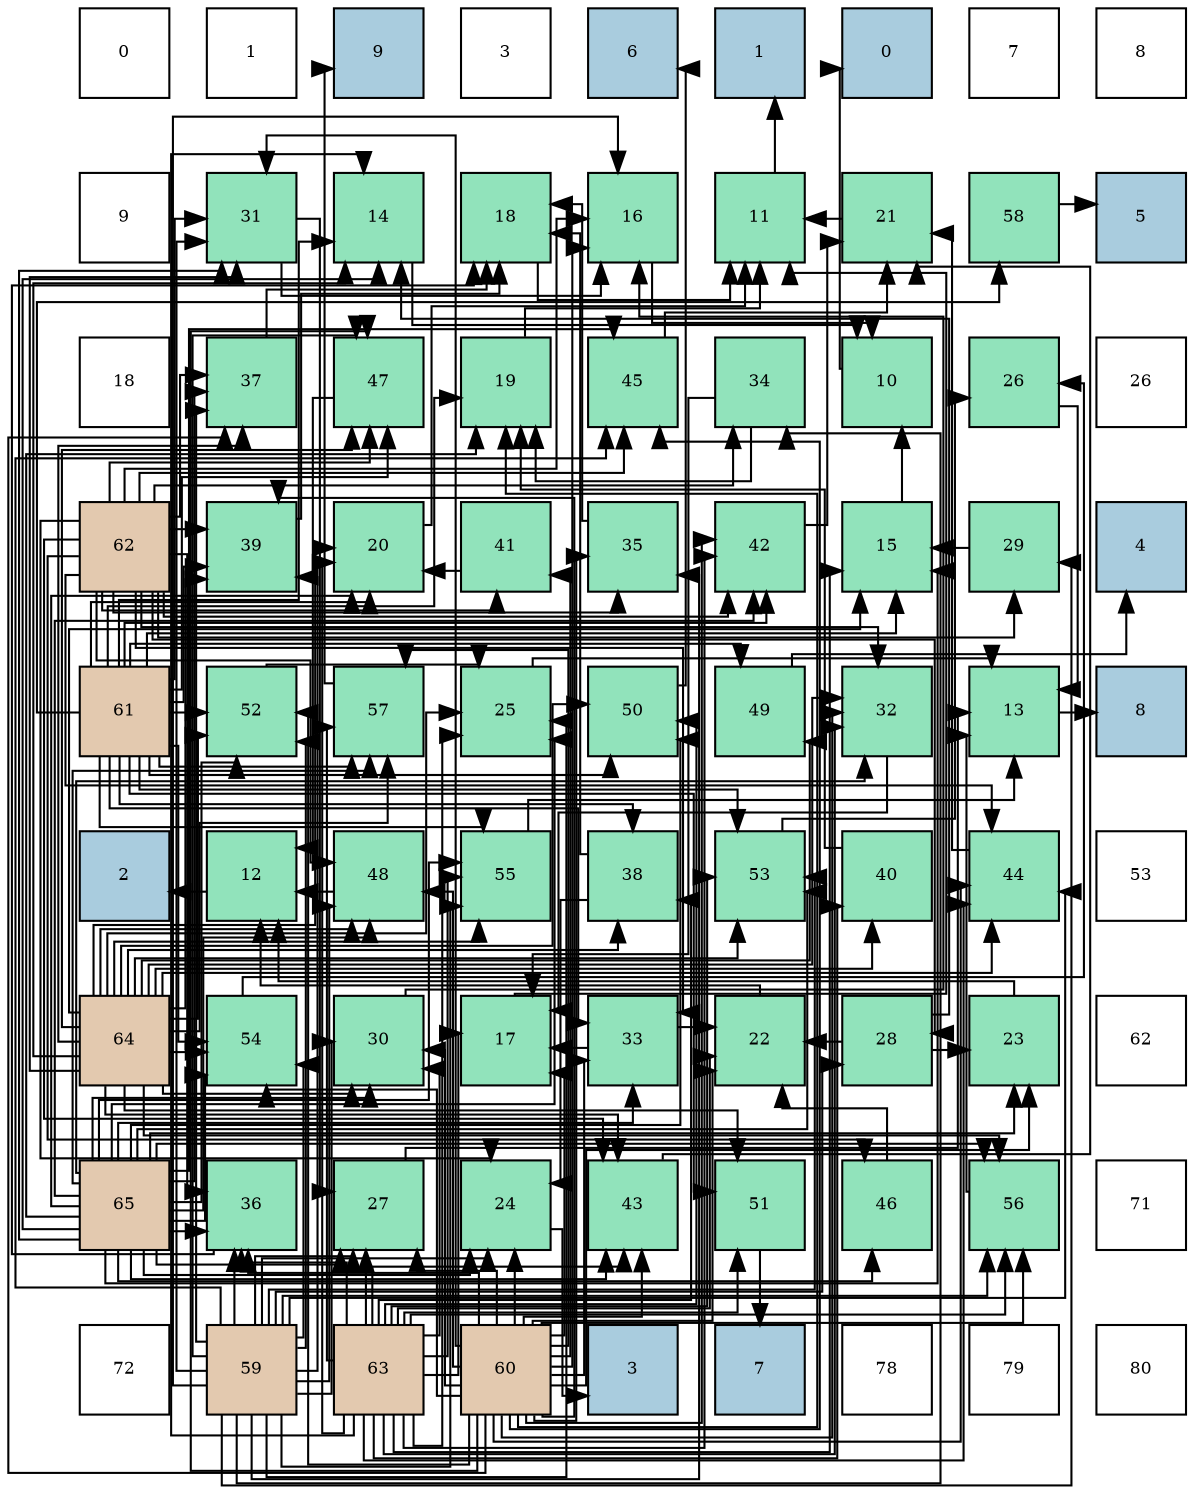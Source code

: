 digraph layout{
 rankdir=TB;
 splines=ortho;
 node [style=filled shape=square fixedsize=true width=0.6];
0[label="0", fontsize=8, fillcolor="#ffffff"];
1[label="1", fontsize=8, fillcolor="#ffffff"];
2[label="9", fontsize=8, fillcolor="#a9ccde"];
3[label="3", fontsize=8, fillcolor="#ffffff"];
4[label="6", fontsize=8, fillcolor="#a9ccde"];
5[label="1", fontsize=8, fillcolor="#a9ccde"];
6[label="0", fontsize=8, fillcolor="#a9ccde"];
7[label="7", fontsize=8, fillcolor="#ffffff"];
8[label="8", fontsize=8, fillcolor="#ffffff"];
9[label="9", fontsize=8, fillcolor="#ffffff"];
10[label="31", fontsize=8, fillcolor="#91e3bb"];
11[label="14", fontsize=8, fillcolor="#91e3bb"];
12[label="18", fontsize=8, fillcolor="#91e3bb"];
13[label="16", fontsize=8, fillcolor="#91e3bb"];
14[label="11", fontsize=8, fillcolor="#91e3bb"];
15[label="21", fontsize=8, fillcolor="#91e3bb"];
16[label="58", fontsize=8, fillcolor="#91e3bb"];
17[label="5", fontsize=8, fillcolor="#a9ccde"];
18[label="18", fontsize=8, fillcolor="#ffffff"];
19[label="37", fontsize=8, fillcolor="#91e3bb"];
20[label="47", fontsize=8, fillcolor="#91e3bb"];
21[label="19", fontsize=8, fillcolor="#91e3bb"];
22[label="45", fontsize=8, fillcolor="#91e3bb"];
23[label="34", fontsize=8, fillcolor="#91e3bb"];
24[label="10", fontsize=8, fillcolor="#91e3bb"];
25[label="26", fontsize=8, fillcolor="#91e3bb"];
26[label="26", fontsize=8, fillcolor="#ffffff"];
27[label="62", fontsize=8, fillcolor="#e3c9af"];
28[label="39", fontsize=8, fillcolor="#91e3bb"];
29[label="20", fontsize=8, fillcolor="#91e3bb"];
30[label="41", fontsize=8, fillcolor="#91e3bb"];
31[label="35", fontsize=8, fillcolor="#91e3bb"];
32[label="42", fontsize=8, fillcolor="#91e3bb"];
33[label="15", fontsize=8, fillcolor="#91e3bb"];
34[label="29", fontsize=8, fillcolor="#91e3bb"];
35[label="4", fontsize=8, fillcolor="#a9ccde"];
36[label="61", fontsize=8, fillcolor="#e3c9af"];
37[label="52", fontsize=8, fillcolor="#91e3bb"];
38[label="57", fontsize=8, fillcolor="#91e3bb"];
39[label="25", fontsize=8, fillcolor="#91e3bb"];
40[label="50", fontsize=8, fillcolor="#91e3bb"];
41[label="49", fontsize=8, fillcolor="#91e3bb"];
42[label="32", fontsize=8, fillcolor="#91e3bb"];
43[label="13", fontsize=8, fillcolor="#91e3bb"];
44[label="8", fontsize=8, fillcolor="#a9ccde"];
45[label="2", fontsize=8, fillcolor="#a9ccde"];
46[label="12", fontsize=8, fillcolor="#91e3bb"];
47[label="48", fontsize=8, fillcolor="#91e3bb"];
48[label="55", fontsize=8, fillcolor="#91e3bb"];
49[label="38", fontsize=8, fillcolor="#91e3bb"];
50[label="53", fontsize=8, fillcolor="#91e3bb"];
51[label="40", fontsize=8, fillcolor="#91e3bb"];
52[label="44", fontsize=8, fillcolor="#91e3bb"];
53[label="53", fontsize=8, fillcolor="#ffffff"];
54[label="64", fontsize=8, fillcolor="#e3c9af"];
55[label="54", fontsize=8, fillcolor="#91e3bb"];
56[label="30", fontsize=8, fillcolor="#91e3bb"];
57[label="17", fontsize=8, fillcolor="#91e3bb"];
58[label="33", fontsize=8, fillcolor="#91e3bb"];
59[label="22", fontsize=8, fillcolor="#91e3bb"];
60[label="28", fontsize=8, fillcolor="#91e3bb"];
61[label="23", fontsize=8, fillcolor="#91e3bb"];
62[label="62", fontsize=8, fillcolor="#ffffff"];
63[label="65", fontsize=8, fillcolor="#e3c9af"];
64[label="36", fontsize=8, fillcolor="#91e3bb"];
65[label="27", fontsize=8, fillcolor="#91e3bb"];
66[label="24", fontsize=8, fillcolor="#91e3bb"];
67[label="43", fontsize=8, fillcolor="#91e3bb"];
68[label="51", fontsize=8, fillcolor="#91e3bb"];
69[label="46", fontsize=8, fillcolor="#91e3bb"];
70[label="56", fontsize=8, fillcolor="#91e3bb"];
71[label="71", fontsize=8, fillcolor="#ffffff"];
72[label="72", fontsize=8, fillcolor="#ffffff"];
73[label="59", fontsize=8, fillcolor="#e3c9af"];
74[label="63", fontsize=8, fillcolor="#e3c9af"];
75[label="60", fontsize=8, fillcolor="#e3c9af"];
76[label="3", fontsize=8, fillcolor="#a9ccde"];
77[label="7", fontsize=8, fillcolor="#a9ccde"];
78[label="78", fontsize=8, fillcolor="#ffffff"];
79[label="79", fontsize=8, fillcolor="#ffffff"];
80[label="80", fontsize=8, fillcolor="#ffffff"];
edge [constraint=false, style=vis];24 -> 6;
14 -> 5;
46 -> 45;
43 -> 44;
11 -> 24;
33 -> 24;
13 -> 24;
57 -> 14;
12 -> 14;
21 -> 14;
29 -> 14;
15 -> 14;
59 -> 46;
61 -> 46;
66 -> 76;
39 -> 43;
25 -> 43;
65 -> 43;
60 -> 11;
60 -> 59;
60 -> 61;
34 -> 33;
56 -> 13;
10 -> 13;
10 -> 65;
42 -> 57;
58 -> 57;
58 -> 59;
23 -> 57;
23 -> 21;
31 -> 12;
64 -> 12;
19 -> 12;
49 -> 12;
49 -> 66;
28 -> 12;
51 -> 21;
30 -> 29;
32 -> 15;
67 -> 15;
52 -> 15;
22 -> 15;
69 -> 59;
20 -> 46;
47 -> 46;
41 -> 35;
40 -> 4;
68 -> 77;
37 -> 39;
50 -> 25;
55 -> 25;
48 -> 43;
70 -> 43;
38 -> 2;
16 -> 17;
73 -> 13;
73 -> 66;
73 -> 39;
73 -> 65;
73 -> 60;
73 -> 34;
73 -> 56;
73 -> 10;
73 -> 23;
73 -> 31;
73 -> 64;
73 -> 19;
73 -> 28;
73 -> 52;
73 -> 22;
73 -> 20;
73 -> 47;
73 -> 37;
73 -> 50;
73 -> 55;
73 -> 48;
73 -> 70;
75 -> 13;
75 -> 57;
75 -> 21;
75 -> 59;
75 -> 61;
75 -> 66;
75 -> 65;
75 -> 56;
75 -> 10;
75 -> 42;
75 -> 58;
75 -> 31;
75 -> 64;
75 -> 19;
75 -> 28;
75 -> 30;
75 -> 32;
75 -> 67;
75 -> 52;
75 -> 22;
75 -> 20;
75 -> 47;
75 -> 37;
75 -> 55;
75 -> 70;
75 -> 38;
36 -> 11;
36 -> 33;
36 -> 21;
36 -> 29;
36 -> 10;
36 -> 58;
36 -> 49;
36 -> 28;
36 -> 32;
36 -> 20;
36 -> 41;
36 -> 40;
36 -> 68;
36 -> 37;
36 -> 50;
36 -> 55;
36 -> 48;
36 -> 38;
36 -> 16;
27 -> 13;
27 -> 66;
27 -> 60;
27 -> 34;
27 -> 42;
27 -> 58;
27 -> 23;
27 -> 31;
27 -> 64;
27 -> 19;
27 -> 28;
27 -> 30;
27 -> 32;
27 -> 67;
27 -> 52;
27 -> 22;
27 -> 69;
27 -> 20;
27 -> 47;
74 -> 11;
74 -> 33;
74 -> 57;
74 -> 29;
74 -> 59;
74 -> 39;
74 -> 65;
74 -> 56;
74 -> 42;
74 -> 64;
74 -> 49;
74 -> 51;
74 -> 32;
74 -> 67;
74 -> 52;
74 -> 40;
74 -> 68;
74 -> 50;
74 -> 48;
74 -> 70;
74 -> 38;
54 -> 11;
54 -> 33;
54 -> 29;
54 -> 39;
54 -> 56;
54 -> 10;
54 -> 42;
54 -> 19;
54 -> 49;
54 -> 28;
54 -> 51;
54 -> 67;
54 -> 52;
54 -> 20;
54 -> 47;
54 -> 41;
54 -> 40;
54 -> 68;
54 -> 37;
54 -> 50;
54 -> 55;
54 -> 48;
54 -> 70;
54 -> 38;
63 -> 11;
63 -> 33;
63 -> 21;
63 -> 29;
63 -> 61;
63 -> 66;
63 -> 39;
63 -> 65;
63 -> 56;
63 -> 10;
63 -> 42;
63 -> 58;
63 -> 64;
63 -> 19;
63 -> 32;
63 -> 67;
63 -> 22;
63 -> 69;
63 -> 47;
63 -> 40;
63 -> 37;
63 -> 50;
63 -> 55;
63 -> 48;
63 -> 70;
63 -> 38;
edge [constraint=true, style=invis];
0 -> 9 -> 18 -> 27 -> 36 -> 45 -> 54 -> 63 -> 72;
1 -> 10 -> 19 -> 28 -> 37 -> 46 -> 55 -> 64 -> 73;
2 -> 11 -> 20 -> 29 -> 38 -> 47 -> 56 -> 65 -> 74;
3 -> 12 -> 21 -> 30 -> 39 -> 48 -> 57 -> 66 -> 75;
4 -> 13 -> 22 -> 31 -> 40 -> 49 -> 58 -> 67 -> 76;
5 -> 14 -> 23 -> 32 -> 41 -> 50 -> 59 -> 68 -> 77;
6 -> 15 -> 24 -> 33 -> 42 -> 51 -> 60 -> 69 -> 78;
7 -> 16 -> 25 -> 34 -> 43 -> 52 -> 61 -> 70 -> 79;
8 -> 17 -> 26 -> 35 -> 44 -> 53 -> 62 -> 71 -> 80;
rank = same {0 -> 1 -> 2 -> 3 -> 4 -> 5 -> 6 -> 7 -> 8};
rank = same {9 -> 10 -> 11 -> 12 -> 13 -> 14 -> 15 -> 16 -> 17};
rank = same {18 -> 19 -> 20 -> 21 -> 22 -> 23 -> 24 -> 25 -> 26};
rank = same {27 -> 28 -> 29 -> 30 -> 31 -> 32 -> 33 -> 34 -> 35};
rank = same {36 -> 37 -> 38 -> 39 -> 40 -> 41 -> 42 -> 43 -> 44};
rank = same {45 -> 46 -> 47 -> 48 -> 49 -> 50 -> 51 -> 52 -> 53};
rank = same {54 -> 55 -> 56 -> 57 -> 58 -> 59 -> 60 -> 61 -> 62};
rank = same {63 -> 64 -> 65 -> 66 -> 67 -> 68 -> 69 -> 70 -> 71};
rank = same {72 -> 73 -> 74 -> 75 -> 76 -> 77 -> 78 -> 79 -> 80};
}